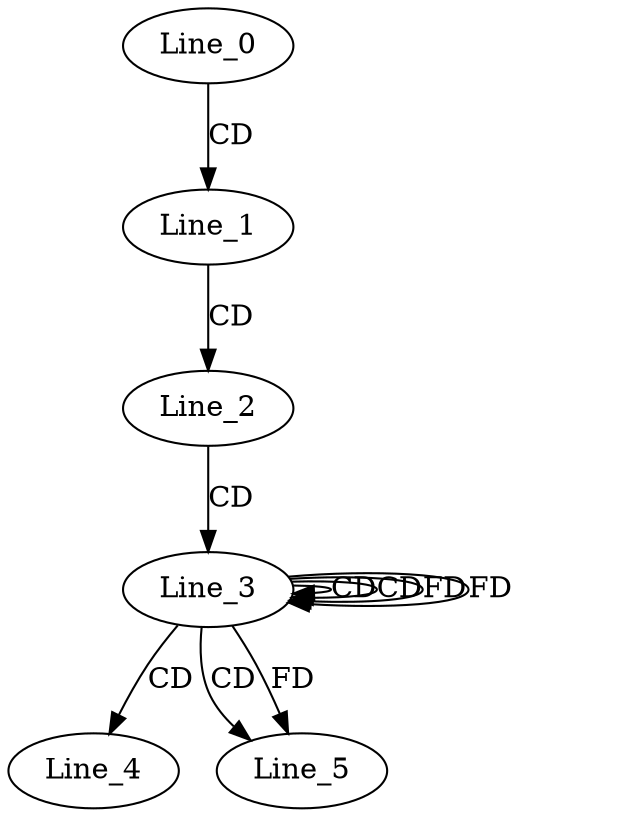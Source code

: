 digraph G {
  Line_0;
  Line_1;
  Line_2;
  Line_3;
  Line_3;
  Line_3;
  Line_4;
  Line_5;
  Line_0 -> Line_1 [ label="CD" ];
  Line_1 -> Line_2 [ label="CD" ];
  Line_2 -> Line_3 [ label="CD" ];
  Line_3 -> Line_3 [ label="CD" ];
  Line_3 -> Line_3 [ label="CD" ];
  Line_3 -> Line_3 [ label="FD" ];
  Line_3 -> Line_4 [ label="CD" ];
  Line_3 -> Line_5 [ label="CD" ];
  Line_3 -> Line_5 [ label="FD" ];
  Line_3 -> Line_3 [ label="FD" ];
}
